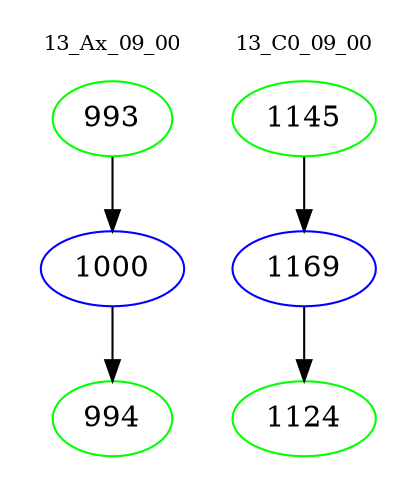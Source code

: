 digraph{
subgraph cluster_0 {
color = white
label = "13_Ax_09_00";
fontsize=10;
T0_993 [label="993", color="green"]
T0_993 -> T0_1000 [color="black"]
T0_1000 [label="1000", color="blue"]
T0_1000 -> T0_994 [color="black"]
T0_994 [label="994", color="green"]
}
subgraph cluster_1 {
color = white
label = "13_C0_09_00";
fontsize=10;
T1_1145 [label="1145", color="green"]
T1_1145 -> T1_1169 [color="black"]
T1_1169 [label="1169", color="blue"]
T1_1169 -> T1_1124 [color="black"]
T1_1124 [label="1124", color="green"]
}
}
